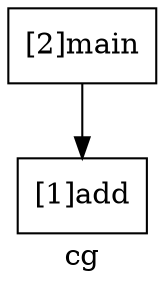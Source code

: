 digraph "cg"{
	label="cg";


	// Define the nodes
	N1 [shape=rectangle, color=black,label="[1]add"];
	N2 [shape=rectangle, color=black,label="[2]main"];


	// Define the edges
	N2 -> N1[color=black,label=""];
}
